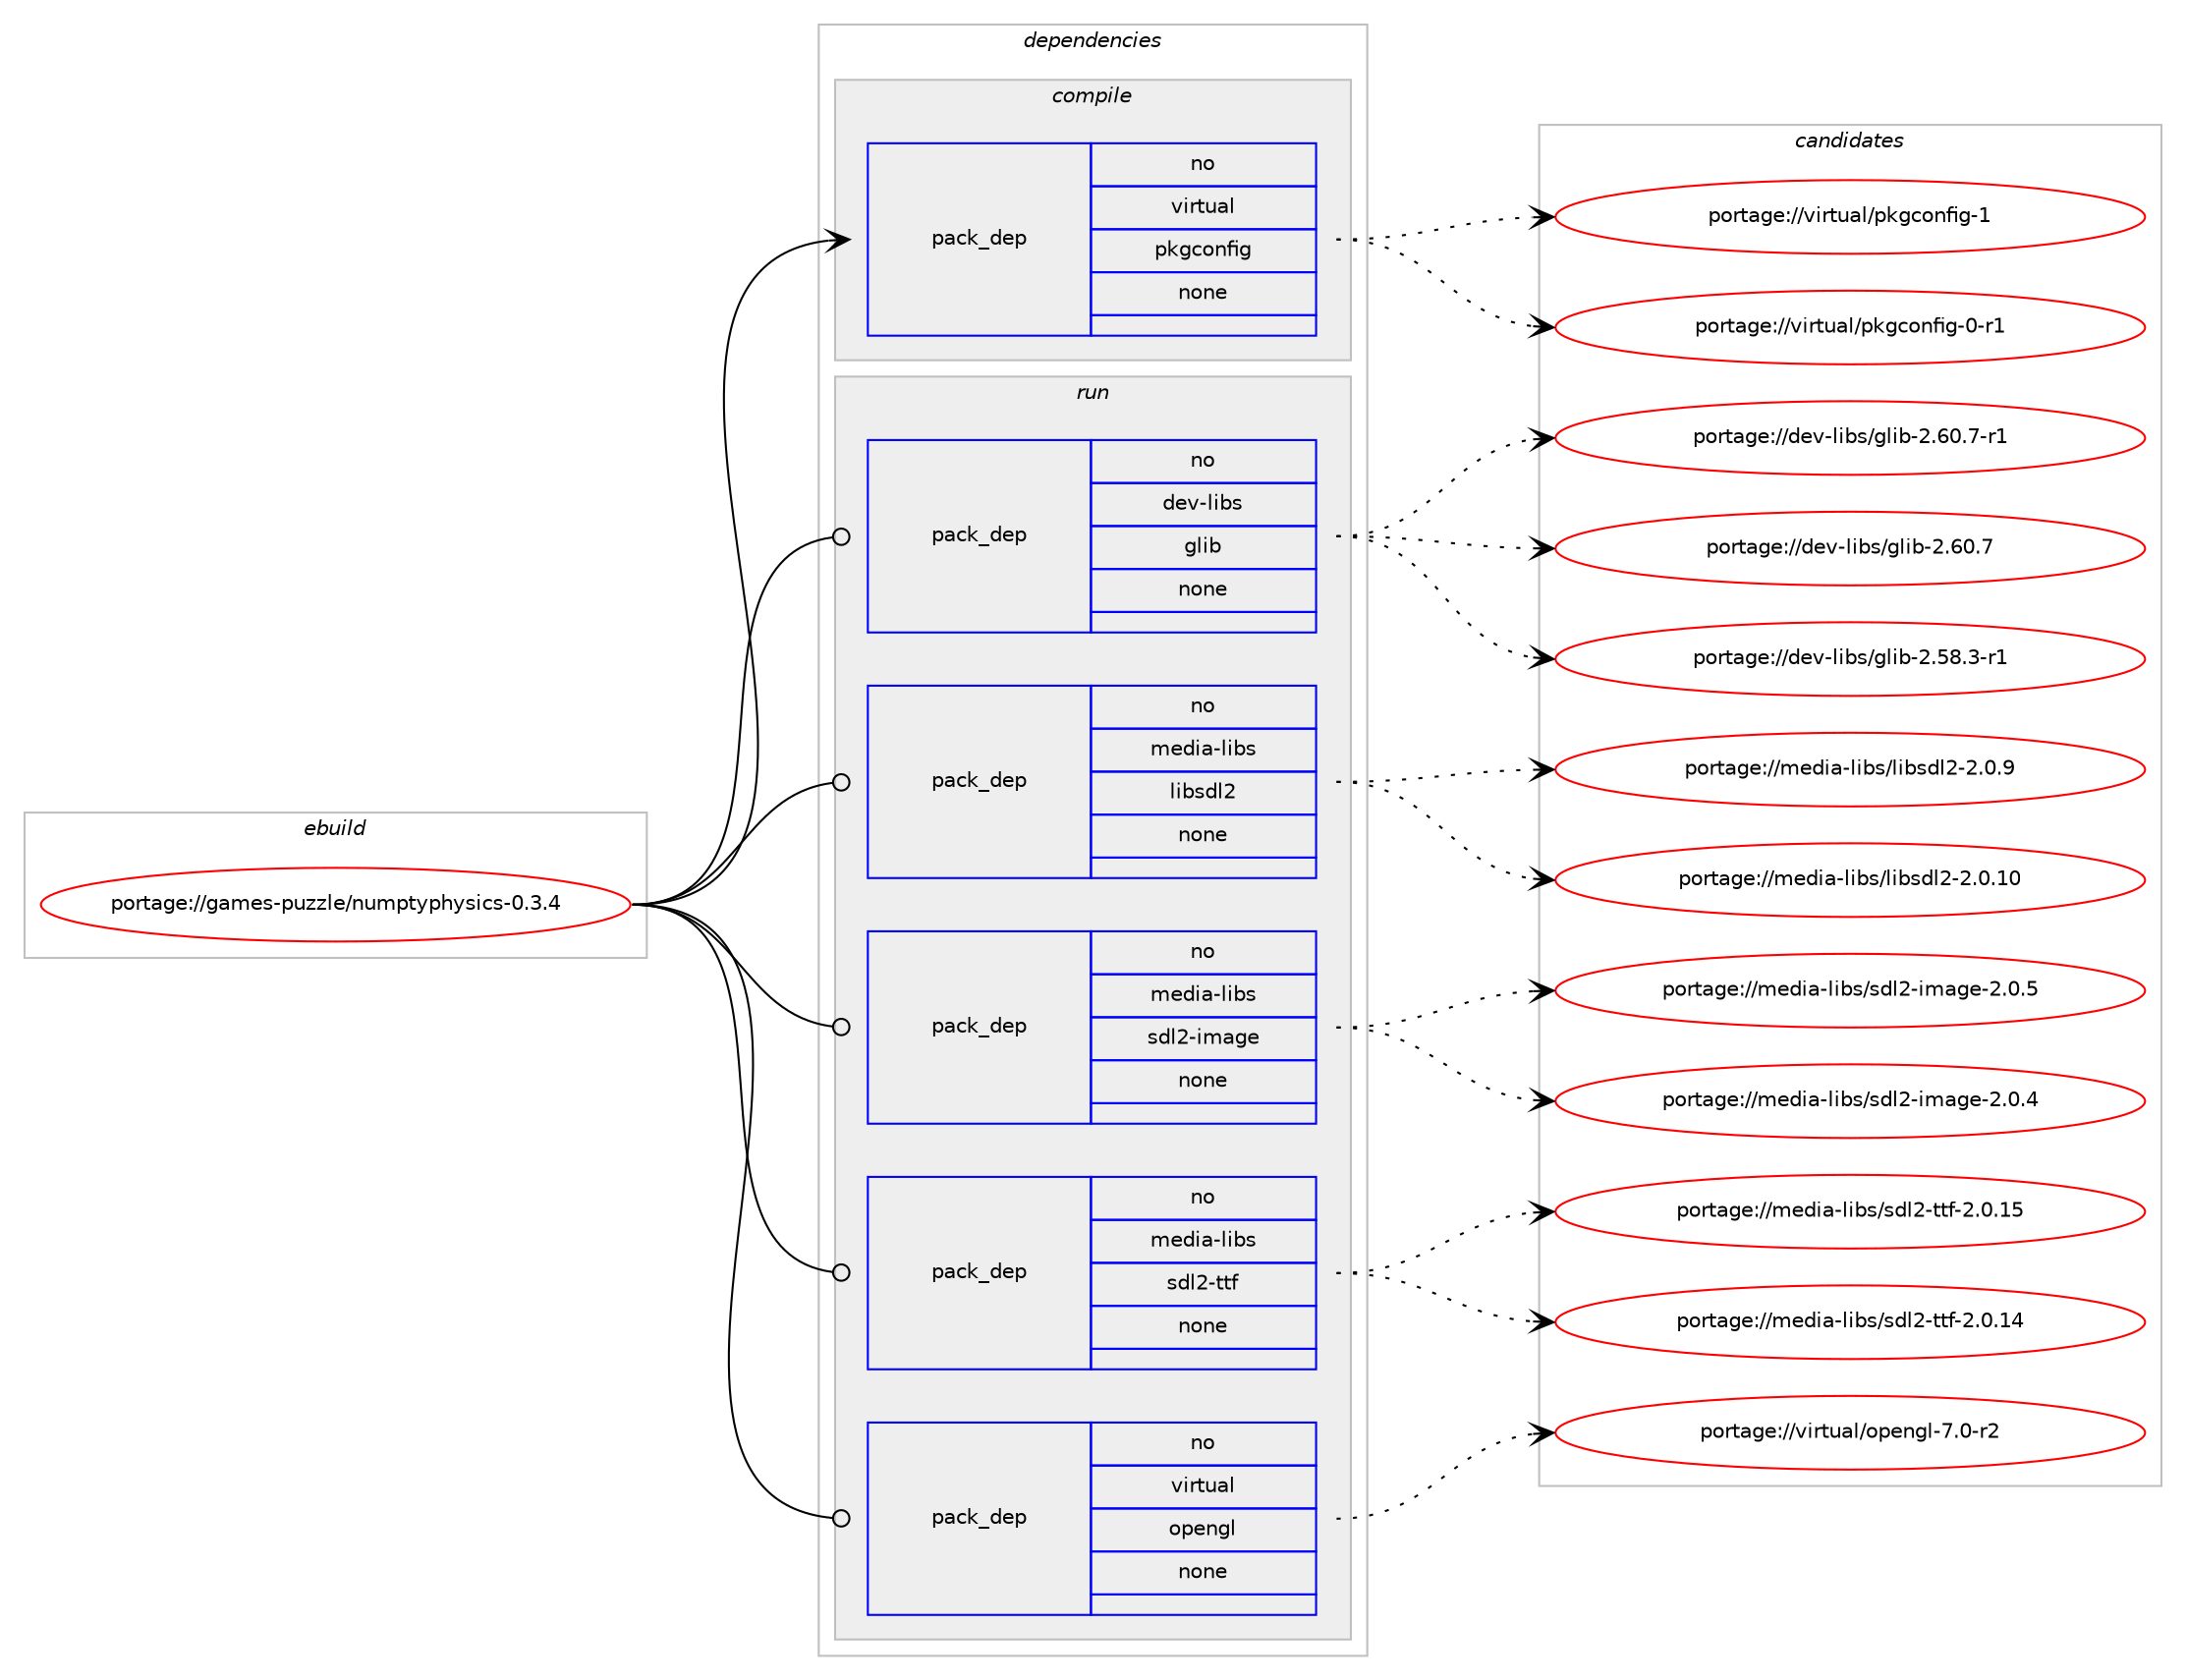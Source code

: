 digraph prolog {

# *************
# Graph options
# *************

newrank=true;
concentrate=true;
compound=true;
graph [rankdir=LR,fontname=Helvetica,fontsize=10,ranksep=1.5];#, ranksep=2.5, nodesep=0.2];
edge  [arrowhead=vee];
node  [fontname=Helvetica,fontsize=10];

# **********
# The ebuild
# **********

subgraph cluster_leftcol {
color=gray;
rank=same;
label=<<i>ebuild</i>>;
id [label="portage://games-puzzle/numptyphysics-0.3.4", color=red, width=4, href="../games-puzzle/numptyphysics-0.3.4.svg"];
}

# ****************
# The dependencies
# ****************

subgraph cluster_midcol {
color=gray;
label=<<i>dependencies</i>>;
subgraph cluster_compile {
fillcolor="#eeeeee";
style=filled;
label=<<i>compile</i>>;
subgraph pack220540 {
dependency284088 [label=<<TABLE BORDER="0" CELLBORDER="1" CELLSPACING="0" CELLPADDING="4" WIDTH="220"><TR><TD ROWSPAN="6" CELLPADDING="30">pack_dep</TD></TR><TR><TD WIDTH="110">no</TD></TR><TR><TD>virtual</TD></TR><TR><TD>pkgconfig</TD></TR><TR><TD>none</TD></TR><TR><TD></TD></TR></TABLE>>, shape=none, color=blue];
}
id:e -> dependency284088:w [weight=20,style="solid",arrowhead="vee"];
}
subgraph cluster_compileandrun {
fillcolor="#eeeeee";
style=filled;
label=<<i>compile and run</i>>;
}
subgraph cluster_run {
fillcolor="#eeeeee";
style=filled;
label=<<i>run</i>>;
subgraph pack220541 {
dependency284089 [label=<<TABLE BORDER="0" CELLBORDER="1" CELLSPACING="0" CELLPADDING="4" WIDTH="220"><TR><TD ROWSPAN="6" CELLPADDING="30">pack_dep</TD></TR><TR><TD WIDTH="110">no</TD></TR><TR><TD>dev-libs</TD></TR><TR><TD>glib</TD></TR><TR><TD>none</TD></TR><TR><TD></TD></TR></TABLE>>, shape=none, color=blue];
}
id:e -> dependency284089:w [weight=20,style="solid",arrowhead="odot"];
subgraph pack220542 {
dependency284090 [label=<<TABLE BORDER="0" CELLBORDER="1" CELLSPACING="0" CELLPADDING="4" WIDTH="220"><TR><TD ROWSPAN="6" CELLPADDING="30">pack_dep</TD></TR><TR><TD WIDTH="110">no</TD></TR><TR><TD>media-libs</TD></TR><TR><TD>libsdl2</TD></TR><TR><TD>none</TD></TR><TR><TD></TD></TR></TABLE>>, shape=none, color=blue];
}
id:e -> dependency284090:w [weight=20,style="solid",arrowhead="odot"];
subgraph pack220543 {
dependency284091 [label=<<TABLE BORDER="0" CELLBORDER="1" CELLSPACING="0" CELLPADDING="4" WIDTH="220"><TR><TD ROWSPAN="6" CELLPADDING="30">pack_dep</TD></TR><TR><TD WIDTH="110">no</TD></TR><TR><TD>media-libs</TD></TR><TR><TD>sdl2-image</TD></TR><TR><TD>none</TD></TR><TR><TD></TD></TR></TABLE>>, shape=none, color=blue];
}
id:e -> dependency284091:w [weight=20,style="solid",arrowhead="odot"];
subgraph pack220544 {
dependency284092 [label=<<TABLE BORDER="0" CELLBORDER="1" CELLSPACING="0" CELLPADDING="4" WIDTH="220"><TR><TD ROWSPAN="6" CELLPADDING="30">pack_dep</TD></TR><TR><TD WIDTH="110">no</TD></TR><TR><TD>media-libs</TD></TR><TR><TD>sdl2-ttf</TD></TR><TR><TD>none</TD></TR><TR><TD></TD></TR></TABLE>>, shape=none, color=blue];
}
id:e -> dependency284092:w [weight=20,style="solid",arrowhead="odot"];
subgraph pack220545 {
dependency284093 [label=<<TABLE BORDER="0" CELLBORDER="1" CELLSPACING="0" CELLPADDING="4" WIDTH="220"><TR><TD ROWSPAN="6" CELLPADDING="30">pack_dep</TD></TR><TR><TD WIDTH="110">no</TD></TR><TR><TD>virtual</TD></TR><TR><TD>opengl</TD></TR><TR><TD>none</TD></TR><TR><TD></TD></TR></TABLE>>, shape=none, color=blue];
}
id:e -> dependency284093:w [weight=20,style="solid",arrowhead="odot"];
}
}

# **************
# The candidates
# **************

subgraph cluster_choices {
rank=same;
color=gray;
label=<<i>candidates</i>>;

subgraph choice220540 {
color=black;
nodesep=1;
choice1181051141161179710847112107103991111101021051034549 [label="portage://virtual/pkgconfig-1", color=red, width=4,href="../virtual/pkgconfig-1.svg"];
choice11810511411611797108471121071039911111010210510345484511449 [label="portage://virtual/pkgconfig-0-r1", color=red, width=4,href="../virtual/pkgconfig-0-r1.svg"];
dependency284088:e -> choice1181051141161179710847112107103991111101021051034549:w [style=dotted,weight="100"];
dependency284088:e -> choice11810511411611797108471121071039911111010210510345484511449:w [style=dotted,weight="100"];
}
subgraph choice220541 {
color=black;
nodesep=1;
choice10010111845108105981154710310810598455046544846554511449 [label="portage://dev-libs/glib-2.60.7-r1", color=red, width=4,href="../dev-libs/glib-2.60.7-r1.svg"];
choice1001011184510810598115471031081059845504654484655 [label="portage://dev-libs/glib-2.60.7", color=red, width=4,href="../dev-libs/glib-2.60.7.svg"];
choice10010111845108105981154710310810598455046535646514511449 [label="portage://dev-libs/glib-2.58.3-r1", color=red, width=4,href="../dev-libs/glib-2.58.3-r1.svg"];
dependency284089:e -> choice10010111845108105981154710310810598455046544846554511449:w [style=dotted,weight="100"];
dependency284089:e -> choice1001011184510810598115471031081059845504654484655:w [style=dotted,weight="100"];
dependency284089:e -> choice10010111845108105981154710310810598455046535646514511449:w [style=dotted,weight="100"];
}
subgraph choice220542 {
color=black;
nodesep=1;
choice109101100105974510810598115471081059811510010850455046484657 [label="portage://media-libs/libsdl2-2.0.9", color=red, width=4,href="../media-libs/libsdl2-2.0.9.svg"];
choice10910110010597451081059811547108105981151001085045504648464948 [label="portage://media-libs/libsdl2-2.0.10", color=red, width=4,href="../media-libs/libsdl2-2.0.10.svg"];
dependency284090:e -> choice109101100105974510810598115471081059811510010850455046484657:w [style=dotted,weight="100"];
dependency284090:e -> choice10910110010597451081059811547108105981151001085045504648464948:w [style=dotted,weight="100"];
}
subgraph choice220543 {
color=black;
nodesep=1;
choice10910110010597451081059811547115100108504510510997103101455046484653 [label="portage://media-libs/sdl2-image-2.0.5", color=red, width=4,href="../media-libs/sdl2-image-2.0.5.svg"];
choice10910110010597451081059811547115100108504510510997103101455046484652 [label="portage://media-libs/sdl2-image-2.0.4", color=red, width=4,href="../media-libs/sdl2-image-2.0.4.svg"];
dependency284091:e -> choice10910110010597451081059811547115100108504510510997103101455046484653:w [style=dotted,weight="100"];
dependency284091:e -> choice10910110010597451081059811547115100108504510510997103101455046484652:w [style=dotted,weight="100"];
}
subgraph choice220544 {
color=black;
nodesep=1;
choice10910110010597451081059811547115100108504511611610245504648464953 [label="portage://media-libs/sdl2-ttf-2.0.15", color=red, width=4,href="../media-libs/sdl2-ttf-2.0.15.svg"];
choice10910110010597451081059811547115100108504511611610245504648464952 [label="portage://media-libs/sdl2-ttf-2.0.14", color=red, width=4,href="../media-libs/sdl2-ttf-2.0.14.svg"];
dependency284092:e -> choice10910110010597451081059811547115100108504511611610245504648464953:w [style=dotted,weight="100"];
dependency284092:e -> choice10910110010597451081059811547115100108504511611610245504648464952:w [style=dotted,weight="100"];
}
subgraph choice220545 {
color=black;
nodesep=1;
choice1181051141161179710847111112101110103108455546484511450 [label="portage://virtual/opengl-7.0-r2", color=red, width=4,href="../virtual/opengl-7.0-r2.svg"];
dependency284093:e -> choice1181051141161179710847111112101110103108455546484511450:w [style=dotted,weight="100"];
}
}

}
